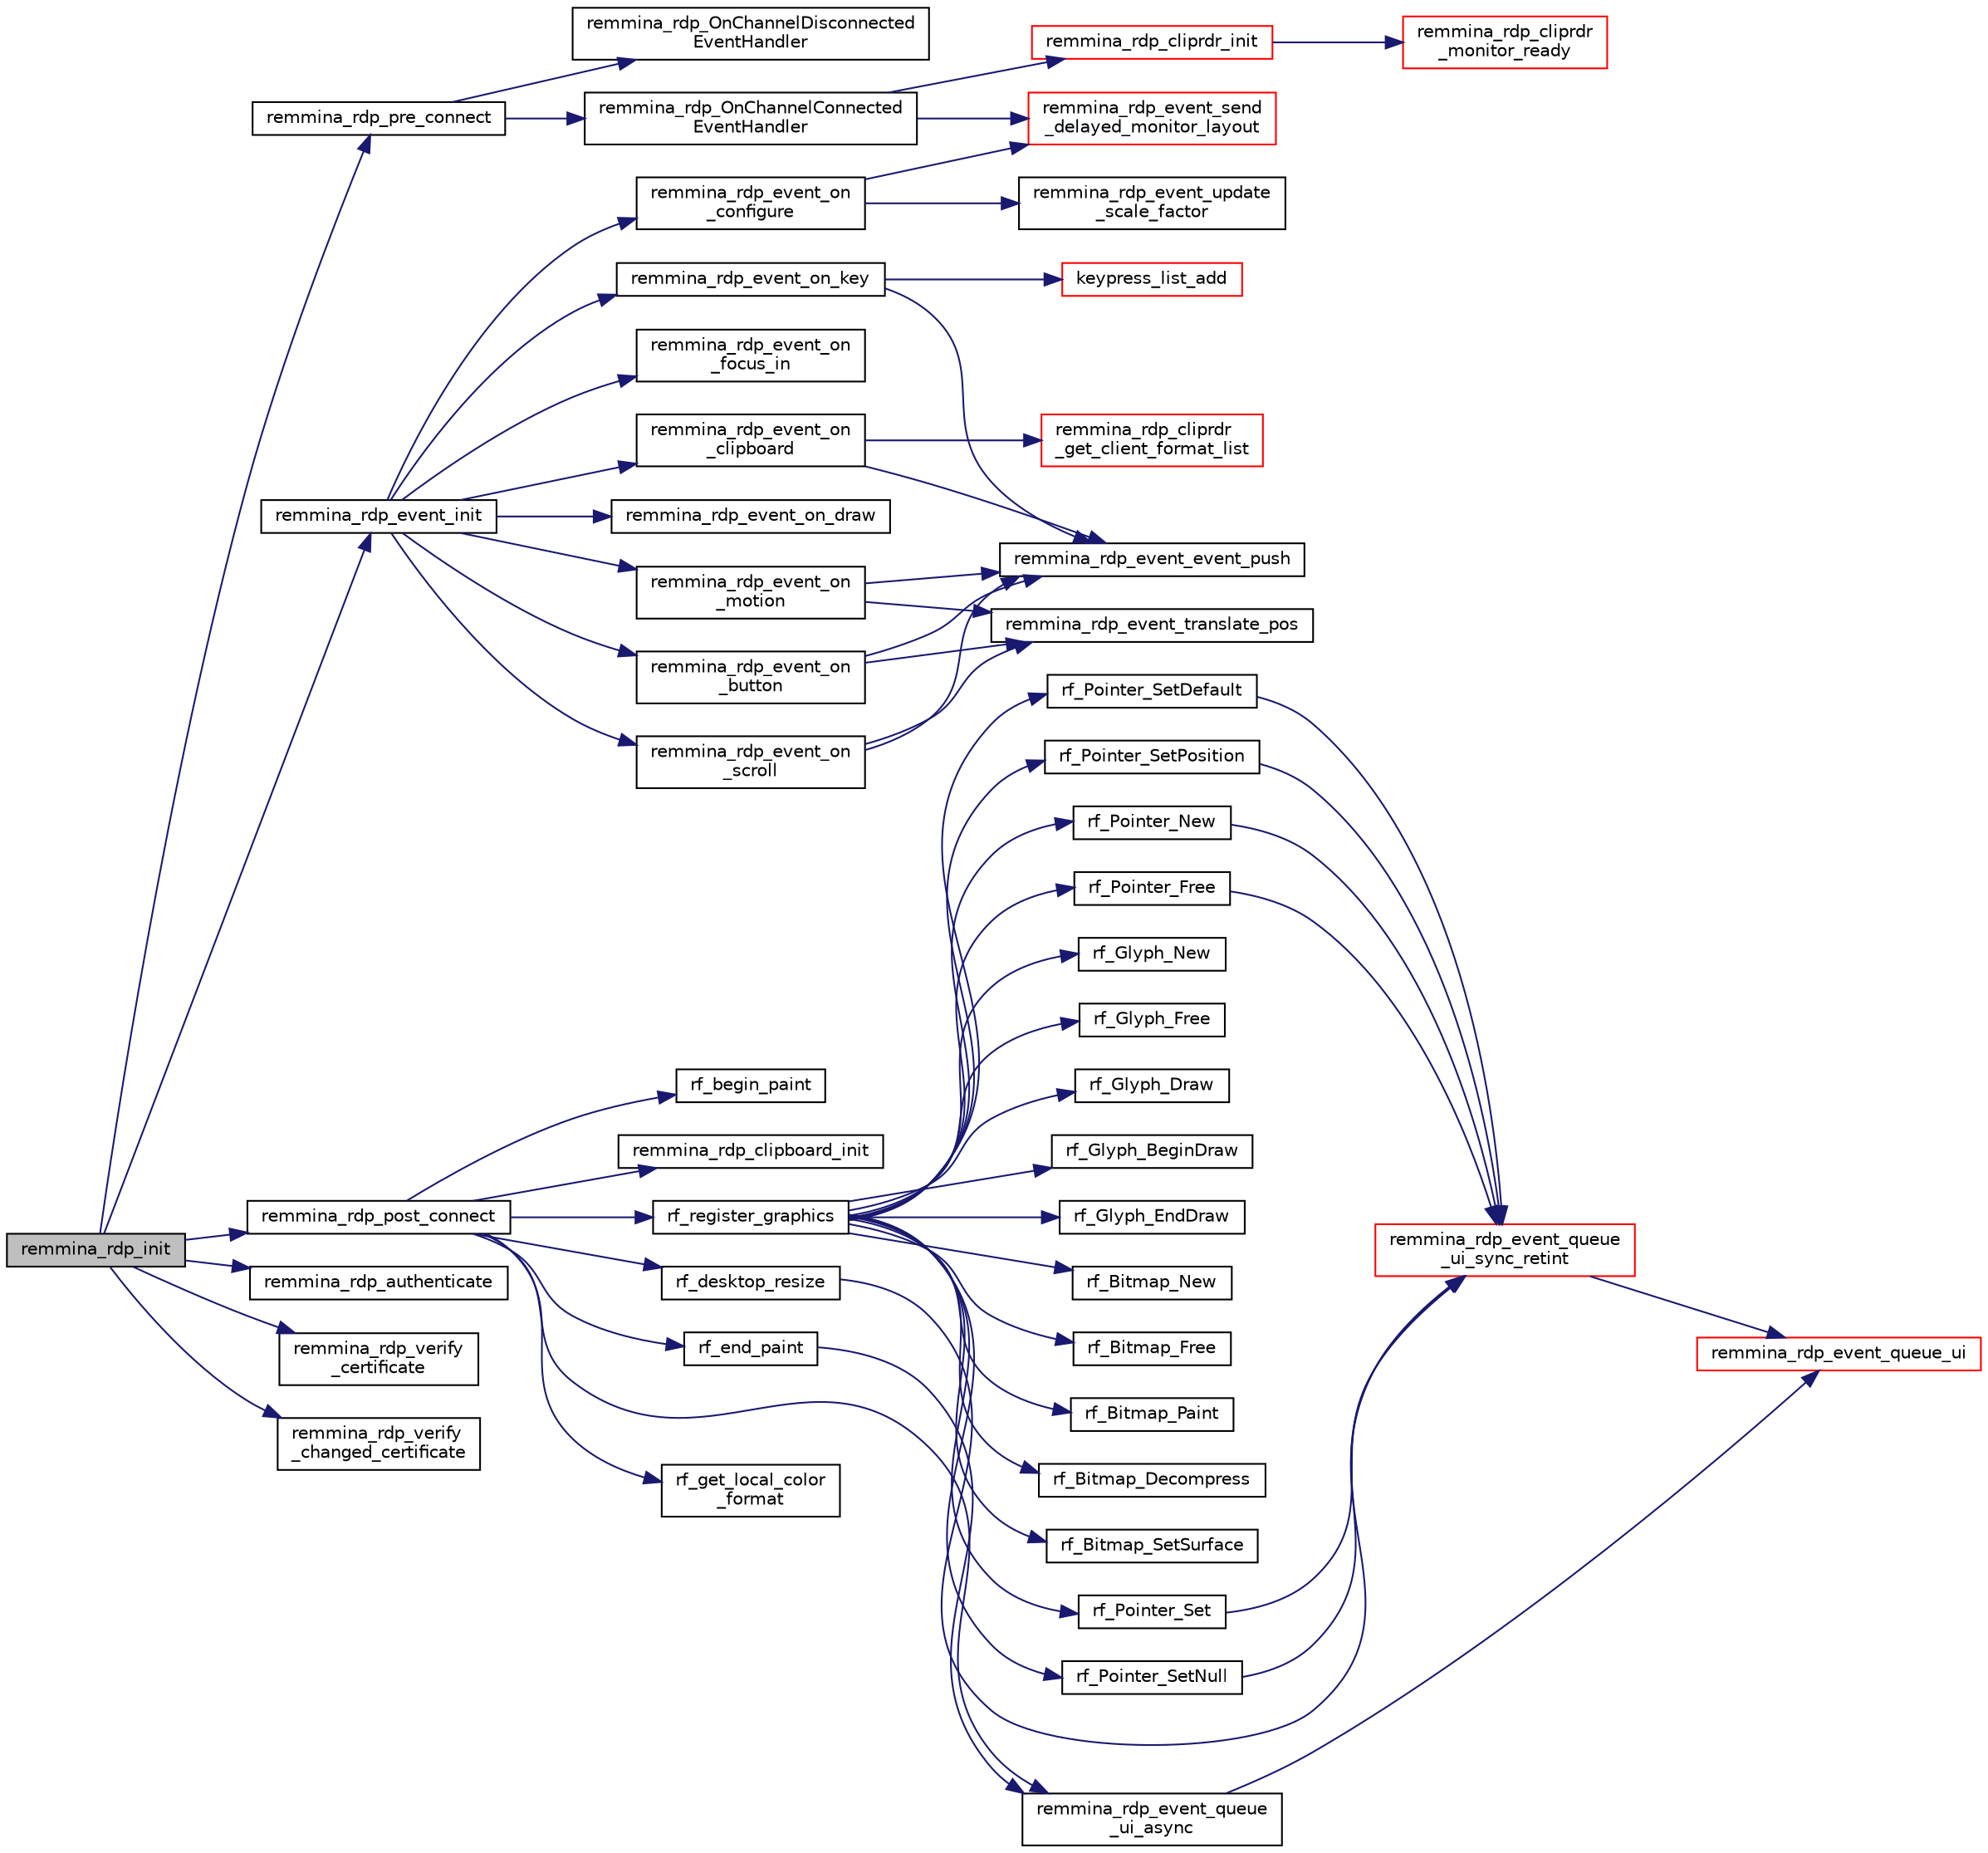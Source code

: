 digraph "remmina_rdp_init"
{
  edge [fontname="Helvetica",fontsize="10",labelfontname="Helvetica",labelfontsize="10"];
  node [fontname="Helvetica",fontsize="10",shape=record];
  rankdir="LR";
  Node24 [label="remmina_rdp_init",height=0.2,width=0.4,color="black", fillcolor="grey75", style="filled", fontcolor="black"];
  Node24 -> Node25 [color="midnightblue",fontsize="10",style="solid",fontname="Helvetica"];
  Node25 [label="remmina_rdp_pre_connect",height=0.2,width=0.4,color="black", fillcolor="white", style="filled",URL="$rdp__plugin_8c.html#a0bc4113554537fd1a9e4c8bb9201e789"];
  Node25 -> Node26 [color="midnightblue",fontsize="10",style="solid",fontname="Helvetica"];
  Node26 [label="remmina_rdp_OnChannelConnected\lEventHandler",height=0.2,width=0.4,color="black", fillcolor="white", style="filled",URL="$rdp__channels_8c.html#ad702816cc7dd625f0518f58fc5405c12"];
  Node26 -> Node27 [color="midnightblue",fontsize="10",style="solid",fontname="Helvetica"];
  Node27 [label="remmina_rdp_cliprdr_init",height=0.2,width=0.4,color="red", fillcolor="white", style="filled",URL="$rdp__cliprdr_8c.html#a2c900a8369c1081e3084f5b17efbe47d"];
  Node27 -> Node28 [color="midnightblue",fontsize="10",style="solid",fontname="Helvetica"];
  Node28 [label="remmina_rdp_cliprdr\l_monitor_ready",height=0.2,width=0.4,color="red", fillcolor="white", style="filled",URL="$rdp__cliprdr_8c.html#a5c9890f4354ef9a8dedcf3a371a2a16f"];
  Node26 -> Node68 [color="midnightblue",fontsize="10",style="solid",fontname="Helvetica"];
  Node68 [label="remmina_rdp_event_send\l_delayed_monitor_layout",height=0.2,width=0.4,color="red", fillcolor="white", style="filled",URL="$rdp__event_8c.html#ac7c8d626470553c1659312697811dbfe"];
  Node25 -> Node71 [color="midnightblue",fontsize="10",style="solid",fontname="Helvetica"];
  Node71 [label="remmina_rdp_OnChannelDisconnected\lEventHandler",height=0.2,width=0.4,color="black", fillcolor="white", style="filled",URL="$rdp__channels_8c.html#a5850b939a52886321d6e4c3e5e62f97d"];
  Node24 -> Node72 [color="midnightblue",fontsize="10",style="solid",fontname="Helvetica"];
  Node72 [label="remmina_rdp_post_connect",height=0.2,width=0.4,color="black", fillcolor="white", style="filled",URL="$rdp__plugin_8c.html#ac8d1ec82167ad20b7634ed545d4badbc"];
  Node72 -> Node73 [color="midnightblue",fontsize="10",style="solid",fontname="Helvetica"];
  Node73 [label="rf_register_graphics",height=0.2,width=0.4,color="black", fillcolor="white", style="filled",URL="$rdp__graphics_8c.html#a95732c40c35499f3440715b6526279b1"];
  Node73 -> Node74 [color="midnightblue",fontsize="10",style="solid",fontname="Helvetica"];
  Node74 [label="rf_Bitmap_New",height=0.2,width=0.4,color="black", fillcolor="white", style="filled",URL="$rdp__graphics_8c.html#ac987bcf2b68b2a9fdf0c66ce27b25633"];
  Node73 -> Node75 [color="midnightblue",fontsize="10",style="solid",fontname="Helvetica"];
  Node75 [label="rf_Bitmap_Free",height=0.2,width=0.4,color="black", fillcolor="white", style="filled",URL="$rdp__graphics_8c.html#ad508926c64816572be8a97eee5cac60d"];
  Node73 -> Node76 [color="midnightblue",fontsize="10",style="solid",fontname="Helvetica"];
  Node76 [label="rf_Bitmap_Paint",height=0.2,width=0.4,color="black", fillcolor="white", style="filled",URL="$rdp__graphics_8c.html#a93a58a3f560a61e7bf76e58bec20194e"];
  Node73 -> Node77 [color="midnightblue",fontsize="10",style="solid",fontname="Helvetica"];
  Node77 [label="rf_Bitmap_Decompress",height=0.2,width=0.4,color="black", fillcolor="white", style="filled",URL="$rdp__graphics_8c.html#a29763c1856c87650bbfc4b9ecd177718"];
  Node73 -> Node78 [color="midnightblue",fontsize="10",style="solid",fontname="Helvetica"];
  Node78 [label="rf_Bitmap_SetSurface",height=0.2,width=0.4,color="black", fillcolor="white", style="filled",URL="$rdp__graphics_8c.html#af6d895caa2a7569082dacd7ef0a48d28"];
  Node73 -> Node79 [color="midnightblue",fontsize="10",style="solid",fontname="Helvetica"];
  Node79 [label="rf_Pointer_New",height=0.2,width=0.4,color="black", fillcolor="white", style="filled",URL="$rdp__graphics_8c.html#a9fb6fb540ec75254cb763ae974fb5129"];
  Node79 -> Node63 [color="midnightblue",fontsize="10",style="solid",fontname="Helvetica"];
  Node63 [label="remmina_rdp_event_queue\l_ui_sync_retint",height=0.2,width=0.4,color="red", fillcolor="white", style="filled",URL="$rdp__event_8c.html#ab5fe43c1b1b77c39f118d2581942eb81"];
  Node63 -> Node32 [color="midnightblue",fontsize="10",style="solid",fontname="Helvetica"];
  Node32 [label="remmina_rdp_event_queue_ui",height=0.2,width=0.4,color="red", fillcolor="white", style="filled",URL="$rdp__event_8c.html#a2b91746b782b7782432bd1d23c6a9945"];
  Node73 -> Node80 [color="midnightblue",fontsize="10",style="solid",fontname="Helvetica"];
  Node80 [label="rf_Pointer_Free",height=0.2,width=0.4,color="black", fillcolor="white", style="filled",URL="$rdp__graphics_8c.html#afe709335471a30a29f9c97587d43088f"];
  Node80 -> Node63 [color="midnightblue",fontsize="10",style="solid",fontname="Helvetica"];
  Node73 -> Node81 [color="midnightblue",fontsize="10",style="solid",fontname="Helvetica"];
  Node81 [label="rf_Pointer_Set",height=0.2,width=0.4,color="black", fillcolor="white", style="filled",URL="$rdp__graphics_8c.html#aee54ac34465e6b70a5a7bbd799e9b747"];
  Node81 -> Node63 [color="midnightblue",fontsize="10",style="solid",fontname="Helvetica"];
  Node73 -> Node82 [color="midnightblue",fontsize="10",style="solid",fontname="Helvetica"];
  Node82 [label="rf_Pointer_SetNull",height=0.2,width=0.4,color="black", fillcolor="white", style="filled",URL="$rdp__graphics_8c.html#aeb108afe0c6da4dfa5a485137921437a"];
  Node82 -> Node63 [color="midnightblue",fontsize="10",style="solid",fontname="Helvetica"];
  Node73 -> Node83 [color="midnightblue",fontsize="10",style="solid",fontname="Helvetica"];
  Node83 [label="rf_Pointer_SetDefault",height=0.2,width=0.4,color="black", fillcolor="white", style="filled",URL="$rdp__graphics_8c.html#ac2abd9da136bc6f446c836a3d53ab8b6"];
  Node83 -> Node63 [color="midnightblue",fontsize="10",style="solid",fontname="Helvetica"];
  Node73 -> Node84 [color="midnightblue",fontsize="10",style="solid",fontname="Helvetica"];
  Node84 [label="rf_Pointer_SetPosition",height=0.2,width=0.4,color="black", fillcolor="white", style="filled",URL="$rdp__graphics_8c.html#a4c2407f4e8db3ae44123066c373b705c"];
  Node84 -> Node63 [color="midnightblue",fontsize="10",style="solid",fontname="Helvetica"];
  Node73 -> Node85 [color="midnightblue",fontsize="10",style="solid",fontname="Helvetica"];
  Node85 [label="rf_Glyph_New",height=0.2,width=0.4,color="black", fillcolor="white", style="filled",URL="$rdp__graphics_8c.html#af84263a9a942535283edbc8c541336ce"];
  Node73 -> Node86 [color="midnightblue",fontsize="10",style="solid",fontname="Helvetica"];
  Node86 [label="rf_Glyph_Free",height=0.2,width=0.4,color="black", fillcolor="white", style="filled",URL="$rdp__graphics_8c.html#a8dda0e3bc313c165f38efd3954f69af9"];
  Node73 -> Node87 [color="midnightblue",fontsize="10",style="solid",fontname="Helvetica"];
  Node87 [label="rf_Glyph_Draw",height=0.2,width=0.4,color="black", fillcolor="white", style="filled",URL="$rdp__graphics_8c.html#a6aab4345b76e121cf974dc775b127180"];
  Node73 -> Node88 [color="midnightblue",fontsize="10",style="solid",fontname="Helvetica"];
  Node88 [label="rf_Glyph_BeginDraw",height=0.2,width=0.4,color="black", fillcolor="white", style="filled",URL="$rdp__graphics_8c.html#a7131150234fc2b4a441a6d80ab67e52d"];
  Node73 -> Node89 [color="midnightblue",fontsize="10",style="solid",fontname="Helvetica"];
  Node89 [label="rf_Glyph_EndDraw",height=0.2,width=0.4,color="black", fillcolor="white", style="filled",URL="$rdp__graphics_8c.html#a20969f717c110a89ff3514c6812a8f9e"];
  Node72 -> Node90 [color="midnightblue",fontsize="10",style="solid",fontname="Helvetica"];
  Node90 [label="rf_get_local_color\l_format",height=0.2,width=0.4,color="black", fillcolor="white", style="filled",URL="$rdp__plugin_8c.html#ac328de94be2b7175b2cc303f8eeba390"];
  Node72 -> Node91 [color="midnightblue",fontsize="10",style="solid",fontname="Helvetica"];
  Node91 [label="rf_begin_paint",height=0.2,width=0.4,color="black", fillcolor="white", style="filled",URL="$rdp__plugin_8c.html#a2d4d5d48fa23ed0ae59466f5d3f1dacf"];
  Node72 -> Node92 [color="midnightblue",fontsize="10",style="solid",fontname="Helvetica"];
  Node92 [label="rf_end_paint",height=0.2,width=0.4,color="black", fillcolor="white", style="filled",URL="$rdp__plugin_8c.html#ab5b2b1181588e07e68c083c9539fa84f"];
  Node92 -> Node93 [color="midnightblue",fontsize="10",style="solid",fontname="Helvetica"];
  Node93 [label="remmina_rdp_event_queue\l_ui_async",height=0.2,width=0.4,color="black", fillcolor="white", style="filled",URL="$rdp__event_8c.html#ae445fd0a84c7c9414a177a69c86cf325"];
  Node93 -> Node32 [color="midnightblue",fontsize="10",style="solid",fontname="Helvetica"];
  Node72 -> Node94 [color="midnightblue",fontsize="10",style="solid",fontname="Helvetica"];
  Node94 [label="rf_desktop_resize",height=0.2,width=0.4,color="black", fillcolor="white", style="filled",URL="$rdp__plugin_8c.html#a992a905d014d83a8de736ffbd85fe901"];
  Node94 -> Node63 [color="midnightblue",fontsize="10",style="solid",fontname="Helvetica"];
  Node72 -> Node95 [color="midnightblue",fontsize="10",style="solid",fontname="Helvetica"];
  Node95 [label="remmina_rdp_clipboard_init",height=0.2,width=0.4,color="black", fillcolor="white", style="filled",URL="$rdp__cliprdr_8c.html#ac3300142e3c2f416896948681ecd45f3"];
  Node72 -> Node93 [color="midnightblue",fontsize="10",style="solid",fontname="Helvetica"];
  Node24 -> Node96 [color="midnightblue",fontsize="10",style="solid",fontname="Helvetica"];
  Node96 [label="remmina_rdp_authenticate",height=0.2,width=0.4,color="black", fillcolor="white", style="filled",URL="$rdp__plugin_8c.html#af33e88ae9c13745eb6d36f36418e3676"];
  Node24 -> Node97 [color="midnightblue",fontsize="10",style="solid",fontname="Helvetica"];
  Node97 [label="remmina_rdp_verify\l_certificate",height=0.2,width=0.4,color="black", fillcolor="white", style="filled",URL="$rdp__plugin_8c.html#a646b2d4e7ebd09e205ca70c75616a797"];
  Node24 -> Node98 [color="midnightblue",fontsize="10",style="solid",fontname="Helvetica"];
  Node98 [label="remmina_rdp_verify\l_changed_certificate",height=0.2,width=0.4,color="black", fillcolor="white", style="filled",URL="$rdp__plugin_8c.html#a120a18b1b32575381f934580ad5a42c5"];
  Node24 -> Node99 [color="midnightblue",fontsize="10",style="solid",fontname="Helvetica"];
  Node99 [label="remmina_rdp_event_init",height=0.2,width=0.4,color="black", fillcolor="white", style="filled",URL="$rdp__event_8c.html#af3a991a02d35fb09c85f2e752a5393ca"];
  Node99 -> Node100 [color="midnightblue",fontsize="10",style="solid",fontname="Helvetica"];
  Node100 [label="remmina_rdp_event_on_draw",height=0.2,width=0.4,color="black", fillcolor="white", style="filled",URL="$rdp__event_8c.html#acafb03695febd86fc16d64545d74ef9c"];
  Node99 -> Node101 [color="midnightblue",fontsize="10",style="solid",fontname="Helvetica"];
  Node101 [label="remmina_rdp_event_on\l_configure",height=0.2,width=0.4,color="black", fillcolor="white", style="filled",URL="$rdp__event_8c.html#a3a722112276948dbc5823a9adec2e225"];
  Node101 -> Node39 [color="midnightblue",fontsize="10",style="solid",fontname="Helvetica"];
  Node39 [label="remmina_rdp_event_update\l_scale_factor",height=0.2,width=0.4,color="black", fillcolor="white", style="filled",URL="$rdp__event_8c.html#a6076424eb759c91ca9c8da59432c66d6"];
  Node101 -> Node68 [color="midnightblue",fontsize="10",style="solid",fontname="Helvetica"];
  Node99 -> Node102 [color="midnightblue",fontsize="10",style="solid",fontname="Helvetica"];
  Node102 [label="remmina_rdp_event_on\l_motion",height=0.2,width=0.4,color="black", fillcolor="white", style="filled",URL="$rdp__event_8c.html#ac27328f2796bd021d174c0f4b172c024"];
  Node102 -> Node103 [color="midnightblue",fontsize="10",style="solid",fontname="Helvetica"];
  Node103 [label="remmina_rdp_event_translate_pos",height=0.2,width=0.4,color="black", fillcolor="white", style="filled",URL="$rdp__event_8c.html#afe3b6a9e7d9319bca7021ddd29d39332"];
  Node102 -> Node52 [color="midnightblue",fontsize="10",style="solid",fontname="Helvetica"];
  Node52 [label="remmina_rdp_event_event_push",height=0.2,width=0.4,color="black", fillcolor="white", style="filled",URL="$rdp__event_8c.html#ad446d6471bddba97f8bfcee8c51e4580"];
  Node99 -> Node104 [color="midnightblue",fontsize="10",style="solid",fontname="Helvetica"];
  Node104 [label="remmina_rdp_event_on\l_button",height=0.2,width=0.4,color="black", fillcolor="white", style="filled",URL="$rdp__event_8c.html#a0caf4ffb4011d001301ea10f2c3f75e6"];
  Node104 -> Node103 [color="midnightblue",fontsize="10",style="solid",fontname="Helvetica"];
  Node104 -> Node52 [color="midnightblue",fontsize="10",style="solid",fontname="Helvetica"];
  Node99 -> Node105 [color="midnightblue",fontsize="10",style="solid",fontname="Helvetica"];
  Node105 [label="remmina_rdp_event_on\l_scroll",height=0.2,width=0.4,color="black", fillcolor="white", style="filled",URL="$rdp__event_8c.html#a9d63c3ac635001e62851ec4bc5fb7469"];
  Node105 -> Node103 [color="midnightblue",fontsize="10",style="solid",fontname="Helvetica"];
  Node105 -> Node52 [color="midnightblue",fontsize="10",style="solid",fontname="Helvetica"];
  Node99 -> Node106 [color="midnightblue",fontsize="10",style="solid",fontname="Helvetica"];
  Node106 [label="remmina_rdp_event_on_key",height=0.2,width=0.4,color="black", fillcolor="white", style="filled",URL="$rdp__event_8c.html#ad8f0d0f1b1b75646523f3b241f124e56"];
  Node106 -> Node52 [color="midnightblue",fontsize="10",style="solid",fontname="Helvetica"];
  Node106 -> Node107 [color="midnightblue",fontsize="10",style="solid",fontname="Helvetica"];
  Node107 [label="keypress_list_add",height=0.2,width=0.4,color="red", fillcolor="white", style="filled",URL="$rdp__event_8c.html#ab6e9a485532ccf8c22005dd7a7137fd2"];
  Node99 -> Node109 [color="midnightblue",fontsize="10",style="solid",fontname="Helvetica"];
  Node109 [label="remmina_rdp_event_on\l_focus_in",height=0.2,width=0.4,color="black", fillcolor="white", style="filled",URL="$rdp__event_8c.html#a247ff0707431c2b95450646847496434"];
  Node99 -> Node110 [color="midnightblue",fontsize="10",style="solid",fontname="Helvetica"];
  Node110 [label="remmina_rdp_event_on\l_clipboard",height=0.2,width=0.4,color="black", fillcolor="white", style="filled",URL="$rdp__event_8c.html#a2bd3d6559182ac1132927435ba9abc6a"];
  Node110 -> Node48 [color="midnightblue",fontsize="10",style="solid",fontname="Helvetica"];
  Node48 [label="remmina_rdp_cliprdr\l_get_client_format_list",height=0.2,width=0.4,color="red", fillcolor="white", style="filled",URL="$rdp__cliprdr_8c.html#accb7cad54767b8f658b8ea438690ef4f"];
  Node110 -> Node52 [color="midnightblue",fontsize="10",style="solid",fontname="Helvetica"];
}

